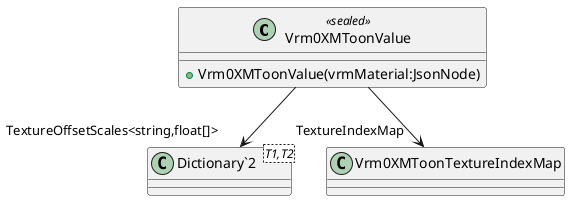 @startuml
class Vrm0XMToonValue <<sealed>> {
    + Vrm0XMToonValue(vrmMaterial:JsonNode)
}
class "Dictionary`2"<T1,T2> {
}
Vrm0XMToonValue --> "TextureOffsetScales<string,float[]>" "Dictionary`2"
Vrm0XMToonValue --> "TextureIndexMap" Vrm0XMToonTextureIndexMap
@enduml
